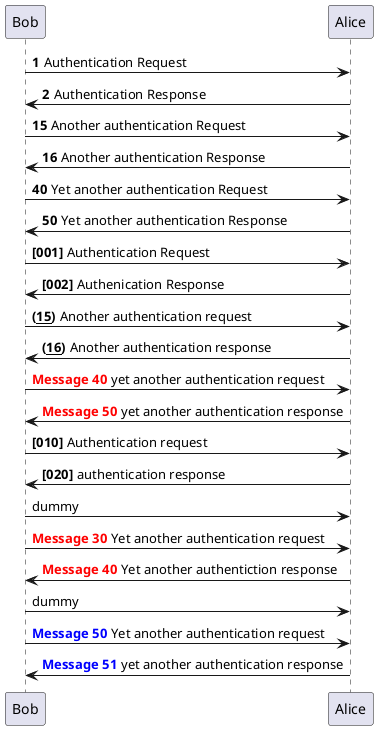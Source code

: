 @startuml
autonumber
Bob -> Alice : Authentication Request
Bob <- Alice : Authentication Response

autonumber 15
Bob -> Alice : Another authentication Request
Bob <- Alice : Another authentication Response

autonumber 40 10 
Bob -> Alice : Yet another authentication Request
Bob <- Alice : Yet another authentication Response

autonumber "<b>[000]"
Bob -> Alice : Authentication Request
Bob <- Alice : Authenication Response

autonumber 15 "<b>(<u>##</u>)"
Bob -> Alice : Another authentication request
Bob <- Alice : Another authentication response

autonumber 40 10 "<font color=red><b>Message 0"
Bob -> Alice : yet another authentication request
Bob <- Alice : yet another authentication response

autonumber 10 10 "<b>[000]"
Bob -> Alice : Authentication request
Bob <- Alice : authentication response

autonumber stop
Bob -> Alice : dummy

autonumber resume "<font color=red><b>Message 0"
Bob -> Alice : Yet another authentication request
Bob <- Alice : Yet another authentiction response

autonumber stop
Bob -> Alice : dummy

autonumber resume 1 "<font color=blue><b>Message 0"
Bob -> Alice : Yet another authentication request
Bob <- Alice : yet another authentication response
@enduml